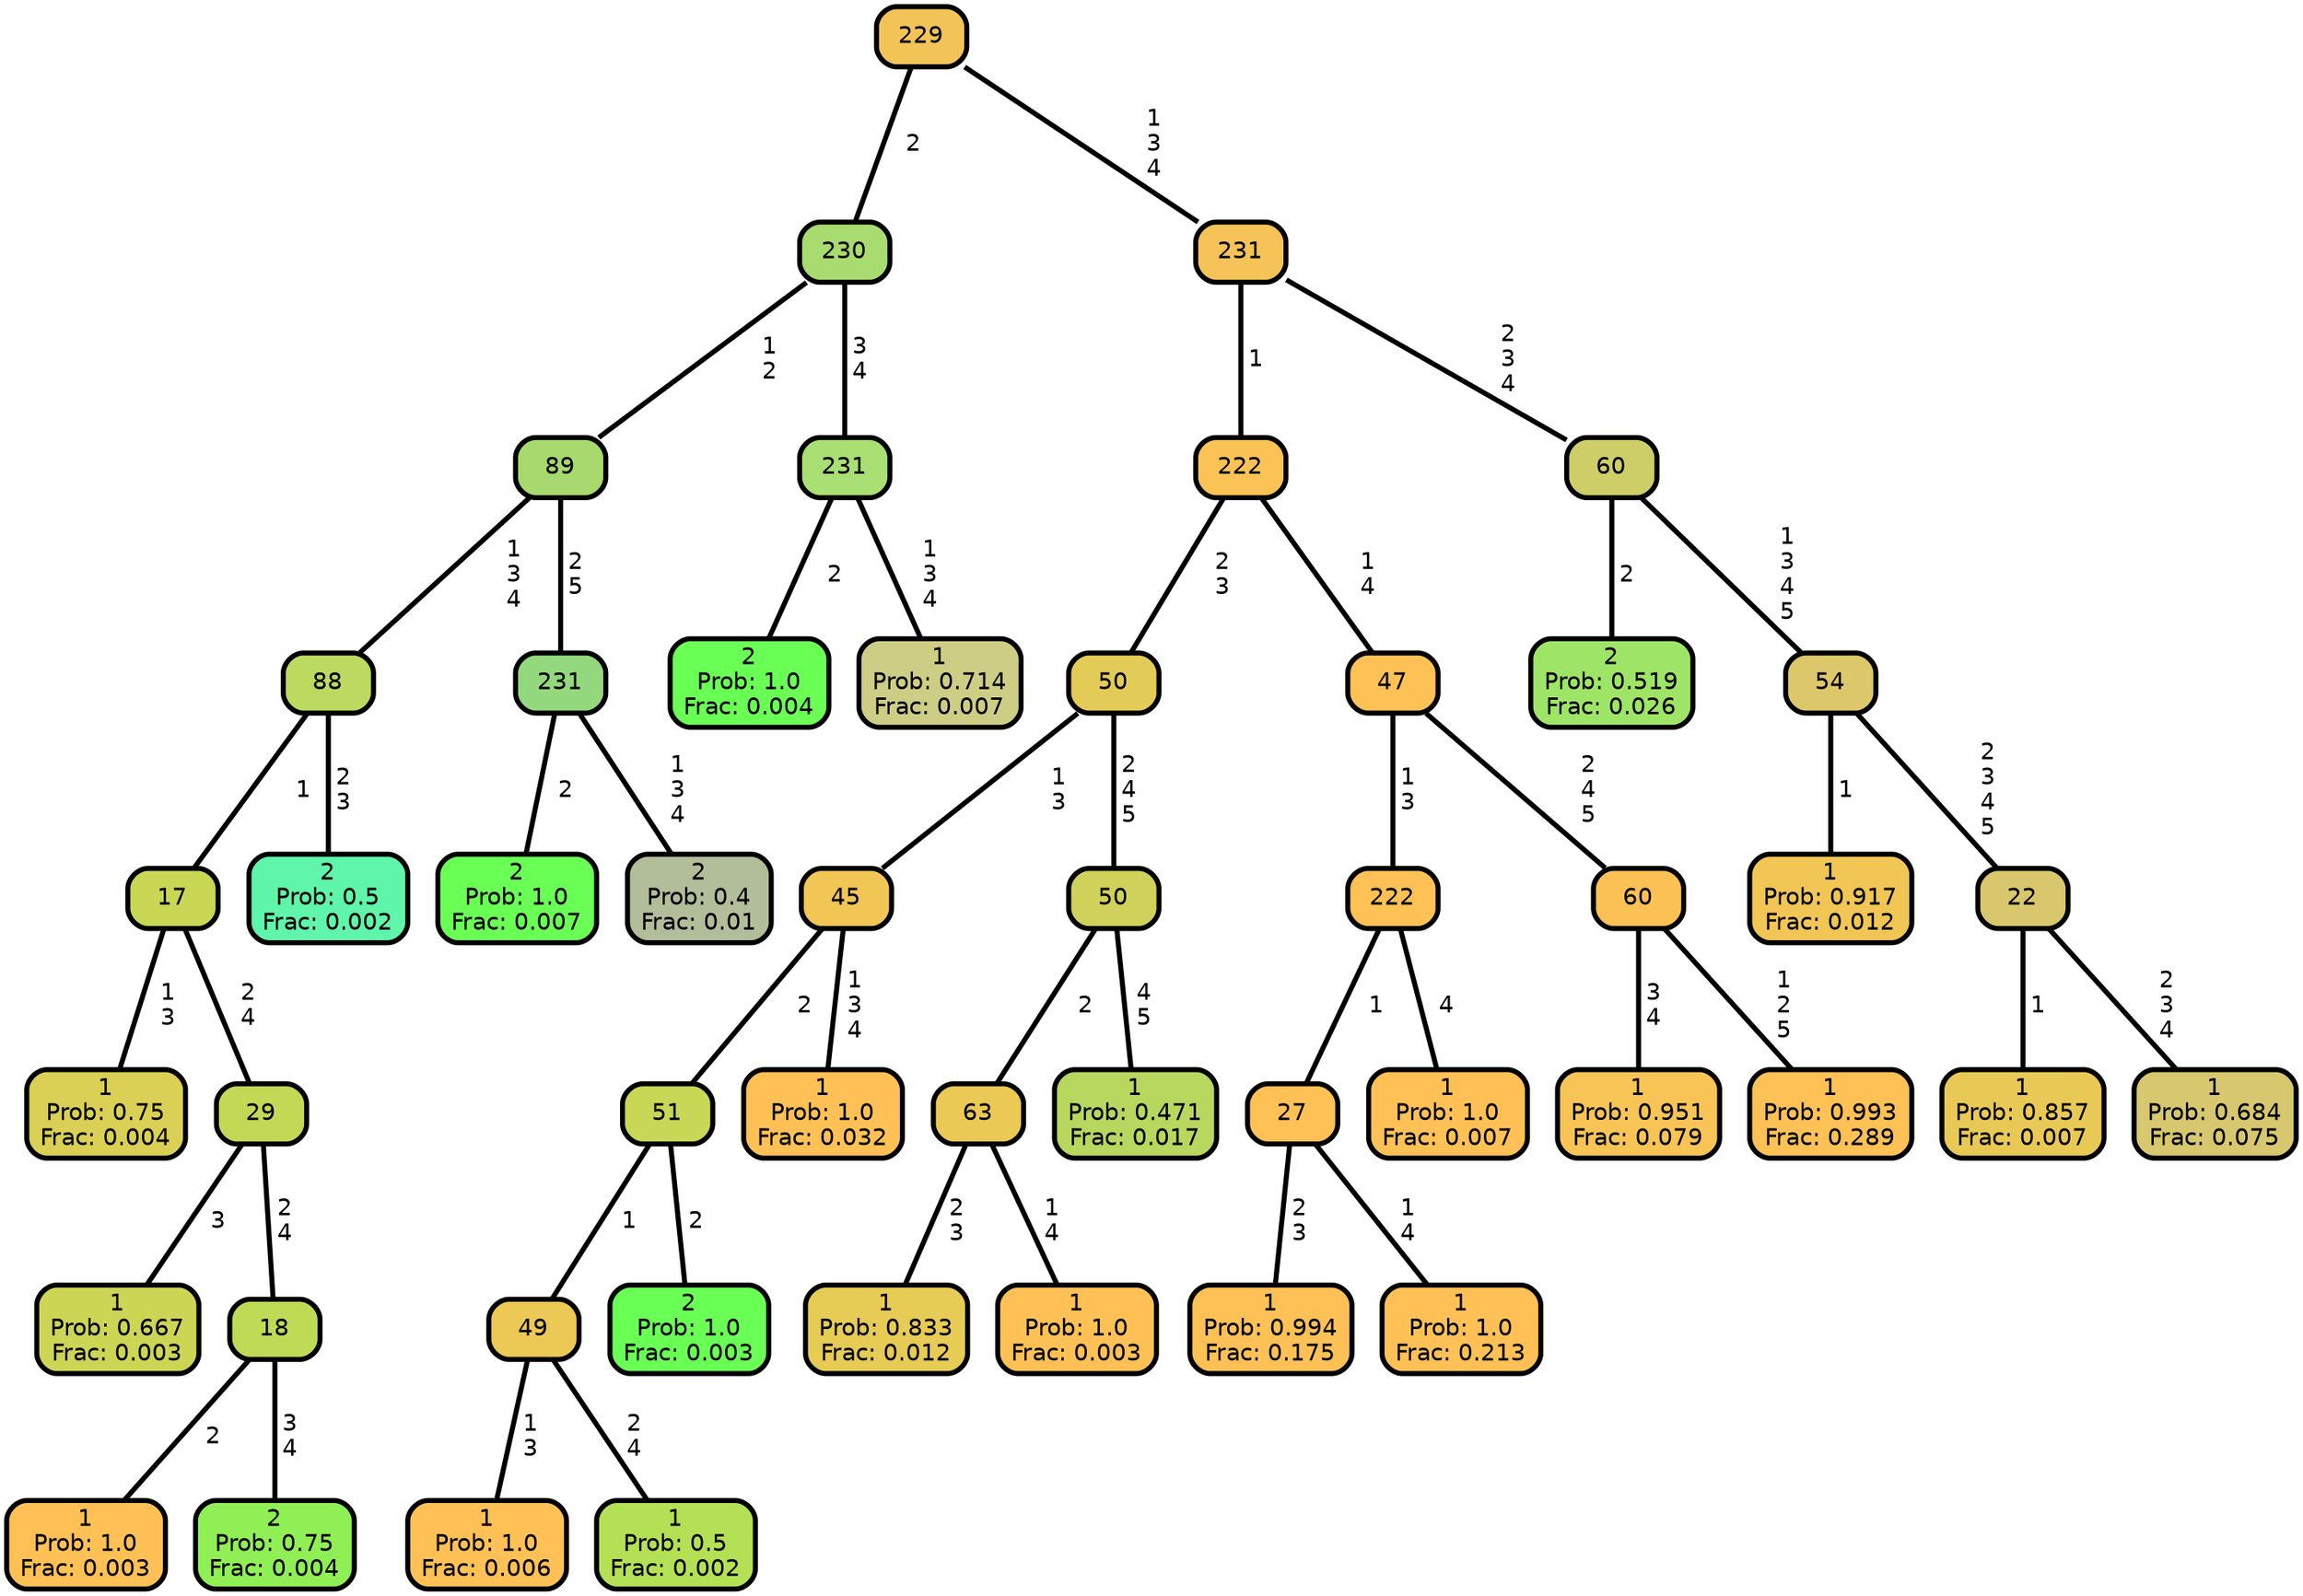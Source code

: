graph Tree {
node [shape=box, style="filled, rounded",color="black",penwidth="3",fontcolor="black",                 fontname=helvetica] ;
graph [ranksep="0 equally", splines=straight,                 bgcolor=transparent, dpi=200] ;
edge [fontname=helvetica, color=black] ;
0 [label="1
Prob: 0.75
Frac: 0.004", fillcolor="#d9d055"] ;
1 [label="17", fillcolor="#c9d755"] ;
2 [label="1
Prob: 0.667
Frac: 0.003", fillcolor="#cdd555"] ;
3 [label="29", fillcolor="#c3d955"] ;
4 [label="1
Prob: 1.0
Frac: 0.003", fillcolor="#ffc155"] ;
5 [label="18", fillcolor="#bfdb55"] ;
6 [label="2
Prob: 0.75
Frac: 0.004", fillcolor="#8fef55"] ;
7 [label="88", fillcolor="#bcda5f"] ;
8 [label="2
Prob: 0.5
Frac: 0.002", fillcolor="#5ff5aa"] ;
9 [label="89", fillcolor="#a7d96e"] ;
10 [label="2
Prob: 1.0
Frac: 0.007", fillcolor="#6aff55"] ;
11 [label="231", fillcolor="#94d87d"] ;
12 [label="2
Prob: 0.4
Frac: 0.01", fillcolor="#b2bd99"] ;
13 [label="230", fillcolor="#a8db70"] ;
14 [label="2
Prob: 1.0
Frac: 0.004", fillcolor="#6aff55"] ;
15 [label="231", fillcolor="#a9df73"] ;
16 [label="1
Prob: 0.714
Frac: 0.007", fillcolor="#cecd85"] ;
17 [label="229", fillcolor="#f2c458"] ;
18 [label="1
Prob: 1.0
Frac: 0.006", fillcolor="#ffc155"] ;
19 [label="49", fillcolor="#ecc855"] ;
20 [label="1
Prob: 0.5
Frac: 0.002", fillcolor="#b4e055"] ;
21 [label="51", fillcolor="#c8d755"] ;
22 [label="2
Prob: 1.0
Frac: 0.003", fillcolor="#6aff55"] ;
23 [label="45", fillcolor="#f1c655"] ;
24 [label="1
Prob: 1.0
Frac: 0.032", fillcolor="#ffc155"] ;
25 [label="50", fillcolor="#e3cb57"] ;
26 [label="1
Prob: 0.833
Frac: 0.012", fillcolor="#e6cb55"] ;
27 [label="63", fillcolor="#ebc955"] ;
28 [label="1
Prob: 1.0
Frac: 0.003", fillcolor="#ffc155"] ;
29 [label="50", fillcolor="#d0d15a"] ;
30 [label="1
Prob: 0.471
Frac: 0.017", fillcolor="#b8d75f"] ;
31 [label="222", fillcolor="#fbc255"] ;
32 [label="1
Prob: 0.994
Frac: 0.175", fillcolor="#fec155"] ;
33 [label="27", fillcolor="#fec155"] ;
34 [label="1
Prob: 1.0
Frac: 0.213", fillcolor="#ffc155"] ;
35 [label="222", fillcolor="#fec155"] ;
36 [label="1
Prob: 1.0
Frac: 0.007", fillcolor="#ffc155"] ;
37 [label="47", fillcolor="#fdc155"] ;
38 [label="1
Prob: 0.951
Frac: 0.079", fillcolor="#f7c455"] ;
39 [label="60", fillcolor="#fcc155"] ;
40 [label="1
Prob: 0.993
Frac: 0.289", fillcolor="#fdc155"] ;
41 [label="231", fillcolor="#f5c357"] ;
42 [label="2
Prob: 0.519
Frac: 0.026", fillcolor="#9ee567"] ;
43 [label="60", fillcolor="#cece69"] ;
44 [label="1
Prob: 0.917
Frac: 0.012", fillcolor="#f2c655"] ;
45 [label="54", fillcolor="#dcc76a"] ;
46 [label="1
Prob: 0.857
Frac: 0.007", fillcolor="#e9c955"] ;
47 [label="22", fillcolor="#d9c76d"] ;
48 [label="1
Prob: 0.684
Frac: 0.075", fillcolor="#d7c76f"] ;
1 -- 0 [label=" 1\n 3",penwidth=3] ;
1 -- 3 [label=" 2\n 4",penwidth=3] ;
3 -- 2 [label=" 3",penwidth=3] ;
3 -- 5 [label=" 2\n 4",penwidth=3] ;
5 -- 4 [label=" 2",penwidth=3] ;
5 -- 6 [label=" 3\n 4",penwidth=3] ;
7 -- 1 [label=" 1",penwidth=3] ;
7 -- 8 [label=" 2\n 3",penwidth=3] ;
9 -- 7 [label=" 1\n 3\n 4",penwidth=3] ;
9 -- 11 [label=" 2\n 5",penwidth=3] ;
11 -- 10 [label=" 2",penwidth=3] ;
11 -- 12 [label=" 1\n 3\n 4",penwidth=3] ;
13 -- 9 [label=" 1\n 2",penwidth=3] ;
13 -- 15 [label=" 3\n 4",penwidth=3] ;
15 -- 14 [label=" 2",penwidth=3] ;
15 -- 16 [label=" 1\n 3\n 4",penwidth=3] ;
17 -- 13 [label=" 2",penwidth=3] ;
17 -- 41 [label=" 1\n 3\n 4",penwidth=3] ;
19 -- 18 [label=" 1\n 3",penwidth=3] ;
19 -- 20 [label=" 2\n 4",penwidth=3] ;
21 -- 19 [label=" 1",penwidth=3] ;
21 -- 22 [label=" 2",penwidth=3] ;
23 -- 21 [label=" 2",penwidth=3] ;
23 -- 24 [label=" 1\n 3\n 4",penwidth=3] ;
25 -- 23 [label=" 1\n 3",penwidth=3] ;
25 -- 29 [label=" 2\n 4\n 5",penwidth=3] ;
27 -- 26 [label=" 2\n 3",penwidth=3] ;
27 -- 28 [label=" 1\n 4",penwidth=3] ;
29 -- 27 [label=" 2",penwidth=3] ;
29 -- 30 [label=" 4\n 5",penwidth=3] ;
31 -- 25 [label=" 2\n 3",penwidth=3] ;
31 -- 37 [label=" 1\n 4",penwidth=3] ;
33 -- 32 [label=" 2\n 3",penwidth=3] ;
33 -- 34 [label=" 1\n 4",penwidth=3] ;
35 -- 33 [label=" 1",penwidth=3] ;
35 -- 36 [label=" 4",penwidth=3] ;
37 -- 35 [label=" 1\n 3",penwidth=3] ;
37 -- 39 [label=" 2\n 4\n 5",penwidth=3] ;
39 -- 38 [label=" 3\n 4",penwidth=3] ;
39 -- 40 [label=" 1\n 2\n 5",penwidth=3] ;
41 -- 31 [label=" 1",penwidth=3] ;
41 -- 43 [label=" 2\n 3\n 4",penwidth=3] ;
43 -- 42 [label=" 2",penwidth=3] ;
43 -- 45 [label=" 1\n 3\n 4\n 5",penwidth=3] ;
45 -- 44 [label=" 1",penwidth=3] ;
45 -- 47 [label=" 2\n 3\n 4\n 5",penwidth=3] ;
47 -- 46 [label=" 1",penwidth=3] ;
47 -- 48 [label=" 2\n 3\n 4",penwidth=3] ;
{rank = same;}}